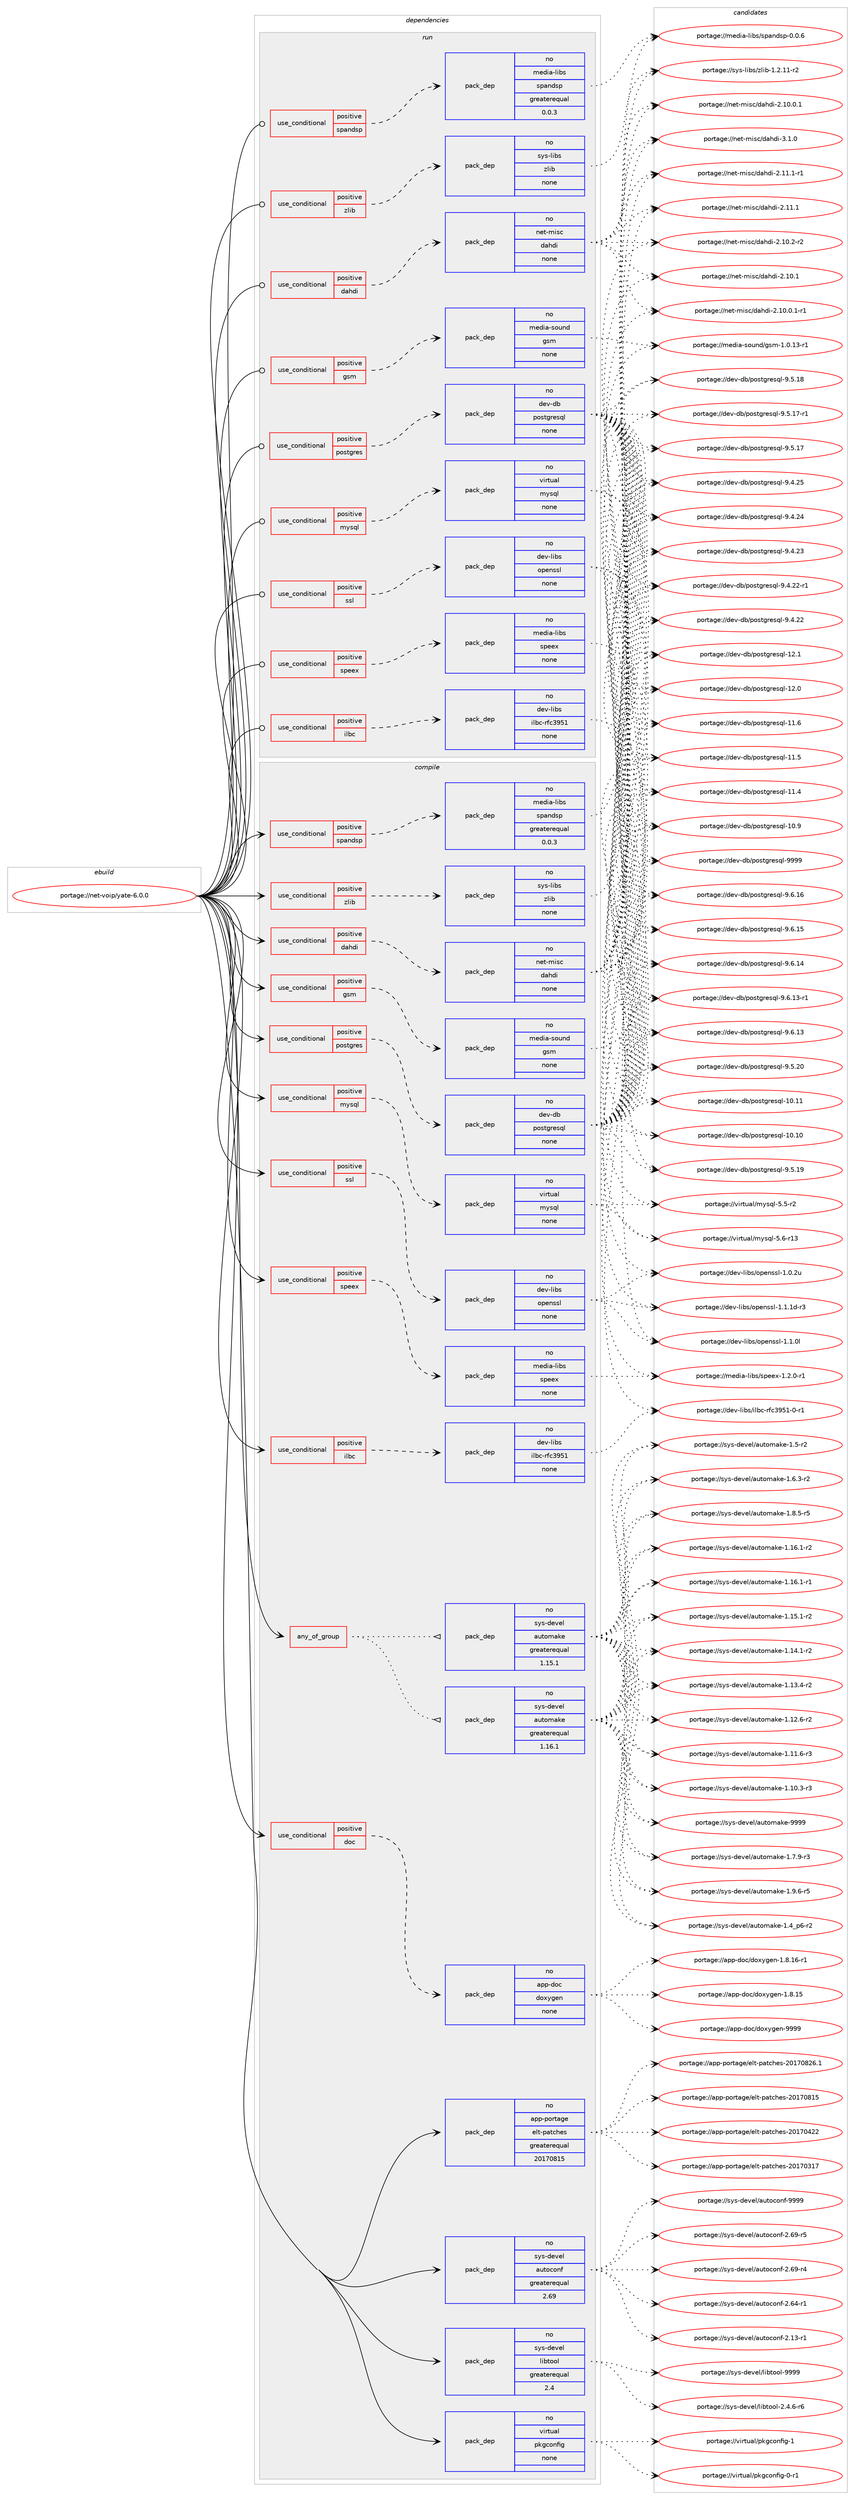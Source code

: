 digraph prolog {

# *************
# Graph options
# *************

newrank=true;
concentrate=true;
compound=true;
graph [rankdir=LR,fontname=Helvetica,fontsize=10,ranksep=1.5];#, ranksep=2.5, nodesep=0.2];
edge  [arrowhead=vee];
node  [fontname=Helvetica,fontsize=10];

# **********
# The ebuild
# **********

subgraph cluster_leftcol {
color=gray;
rank=same;
label=<<i>ebuild</i>>;
id [label="portage://net-voip/yate-6.0.0", color=red, width=4, href="../net-voip/yate-6.0.0.svg"];
}

# ****************
# The dependencies
# ****************

subgraph cluster_midcol {
color=gray;
label=<<i>dependencies</i>>;
subgraph cluster_compile {
fillcolor="#eeeeee";
style=filled;
label=<<i>compile</i>>;
subgraph any1754 {
dependency110665 [label=<<TABLE BORDER="0" CELLBORDER="1" CELLSPACING="0" CELLPADDING="4"><TR><TD CELLPADDING="10">any_of_group</TD></TR></TABLE>>, shape=none, color=red];subgraph pack86764 {
dependency110666 [label=<<TABLE BORDER="0" CELLBORDER="1" CELLSPACING="0" CELLPADDING="4" WIDTH="220"><TR><TD ROWSPAN="6" CELLPADDING="30">pack_dep</TD></TR><TR><TD WIDTH="110">no</TD></TR><TR><TD>sys-devel</TD></TR><TR><TD>automake</TD></TR><TR><TD>greaterequal</TD></TR><TR><TD>1.16.1</TD></TR></TABLE>>, shape=none, color=blue];
}
dependency110665:e -> dependency110666:w [weight=20,style="dotted",arrowhead="oinv"];
subgraph pack86765 {
dependency110667 [label=<<TABLE BORDER="0" CELLBORDER="1" CELLSPACING="0" CELLPADDING="4" WIDTH="220"><TR><TD ROWSPAN="6" CELLPADDING="30">pack_dep</TD></TR><TR><TD WIDTH="110">no</TD></TR><TR><TD>sys-devel</TD></TR><TR><TD>automake</TD></TR><TR><TD>greaterequal</TD></TR><TR><TD>1.15.1</TD></TR></TABLE>>, shape=none, color=blue];
}
dependency110665:e -> dependency110667:w [weight=20,style="dotted",arrowhead="oinv"];
}
id:e -> dependency110665:w [weight=20,style="solid",arrowhead="vee"];
subgraph cond22052 {
dependency110668 [label=<<TABLE BORDER="0" CELLBORDER="1" CELLSPACING="0" CELLPADDING="4"><TR><TD ROWSPAN="3" CELLPADDING="10">use_conditional</TD></TR><TR><TD>positive</TD></TR><TR><TD>dahdi</TD></TR></TABLE>>, shape=none, color=red];
subgraph pack86766 {
dependency110669 [label=<<TABLE BORDER="0" CELLBORDER="1" CELLSPACING="0" CELLPADDING="4" WIDTH="220"><TR><TD ROWSPAN="6" CELLPADDING="30">pack_dep</TD></TR><TR><TD WIDTH="110">no</TD></TR><TR><TD>net-misc</TD></TR><TR><TD>dahdi</TD></TR><TR><TD>none</TD></TR><TR><TD></TD></TR></TABLE>>, shape=none, color=blue];
}
dependency110668:e -> dependency110669:w [weight=20,style="dashed",arrowhead="vee"];
}
id:e -> dependency110668:w [weight=20,style="solid",arrowhead="vee"];
subgraph cond22053 {
dependency110670 [label=<<TABLE BORDER="0" CELLBORDER="1" CELLSPACING="0" CELLPADDING="4"><TR><TD ROWSPAN="3" CELLPADDING="10">use_conditional</TD></TR><TR><TD>positive</TD></TR><TR><TD>doc</TD></TR></TABLE>>, shape=none, color=red];
subgraph pack86767 {
dependency110671 [label=<<TABLE BORDER="0" CELLBORDER="1" CELLSPACING="0" CELLPADDING="4" WIDTH="220"><TR><TD ROWSPAN="6" CELLPADDING="30">pack_dep</TD></TR><TR><TD WIDTH="110">no</TD></TR><TR><TD>app-doc</TD></TR><TR><TD>doxygen</TD></TR><TR><TD>none</TD></TR><TR><TD></TD></TR></TABLE>>, shape=none, color=blue];
}
dependency110670:e -> dependency110671:w [weight=20,style="dashed",arrowhead="vee"];
}
id:e -> dependency110670:w [weight=20,style="solid",arrowhead="vee"];
subgraph cond22054 {
dependency110672 [label=<<TABLE BORDER="0" CELLBORDER="1" CELLSPACING="0" CELLPADDING="4"><TR><TD ROWSPAN="3" CELLPADDING="10">use_conditional</TD></TR><TR><TD>positive</TD></TR><TR><TD>gsm</TD></TR></TABLE>>, shape=none, color=red];
subgraph pack86768 {
dependency110673 [label=<<TABLE BORDER="0" CELLBORDER="1" CELLSPACING="0" CELLPADDING="4" WIDTH="220"><TR><TD ROWSPAN="6" CELLPADDING="30">pack_dep</TD></TR><TR><TD WIDTH="110">no</TD></TR><TR><TD>media-sound</TD></TR><TR><TD>gsm</TD></TR><TR><TD>none</TD></TR><TR><TD></TD></TR></TABLE>>, shape=none, color=blue];
}
dependency110672:e -> dependency110673:w [weight=20,style="dashed",arrowhead="vee"];
}
id:e -> dependency110672:w [weight=20,style="solid",arrowhead="vee"];
subgraph cond22055 {
dependency110674 [label=<<TABLE BORDER="0" CELLBORDER="1" CELLSPACING="0" CELLPADDING="4"><TR><TD ROWSPAN="3" CELLPADDING="10">use_conditional</TD></TR><TR><TD>positive</TD></TR><TR><TD>ilbc</TD></TR></TABLE>>, shape=none, color=red];
subgraph pack86769 {
dependency110675 [label=<<TABLE BORDER="0" CELLBORDER="1" CELLSPACING="0" CELLPADDING="4" WIDTH="220"><TR><TD ROWSPAN="6" CELLPADDING="30">pack_dep</TD></TR><TR><TD WIDTH="110">no</TD></TR><TR><TD>dev-libs</TD></TR><TR><TD>ilbc-rfc3951</TD></TR><TR><TD>none</TD></TR><TR><TD></TD></TR></TABLE>>, shape=none, color=blue];
}
dependency110674:e -> dependency110675:w [weight=20,style="dashed",arrowhead="vee"];
}
id:e -> dependency110674:w [weight=20,style="solid",arrowhead="vee"];
subgraph cond22056 {
dependency110676 [label=<<TABLE BORDER="0" CELLBORDER="1" CELLSPACING="0" CELLPADDING="4"><TR><TD ROWSPAN="3" CELLPADDING="10">use_conditional</TD></TR><TR><TD>positive</TD></TR><TR><TD>mysql</TD></TR></TABLE>>, shape=none, color=red];
subgraph pack86770 {
dependency110677 [label=<<TABLE BORDER="0" CELLBORDER="1" CELLSPACING="0" CELLPADDING="4" WIDTH="220"><TR><TD ROWSPAN="6" CELLPADDING="30">pack_dep</TD></TR><TR><TD WIDTH="110">no</TD></TR><TR><TD>virtual</TD></TR><TR><TD>mysql</TD></TR><TR><TD>none</TD></TR><TR><TD></TD></TR></TABLE>>, shape=none, color=blue];
}
dependency110676:e -> dependency110677:w [weight=20,style="dashed",arrowhead="vee"];
}
id:e -> dependency110676:w [weight=20,style="solid",arrowhead="vee"];
subgraph cond22057 {
dependency110678 [label=<<TABLE BORDER="0" CELLBORDER="1" CELLSPACING="0" CELLPADDING="4"><TR><TD ROWSPAN="3" CELLPADDING="10">use_conditional</TD></TR><TR><TD>positive</TD></TR><TR><TD>postgres</TD></TR></TABLE>>, shape=none, color=red];
subgraph pack86771 {
dependency110679 [label=<<TABLE BORDER="0" CELLBORDER="1" CELLSPACING="0" CELLPADDING="4" WIDTH="220"><TR><TD ROWSPAN="6" CELLPADDING="30">pack_dep</TD></TR><TR><TD WIDTH="110">no</TD></TR><TR><TD>dev-db</TD></TR><TR><TD>postgresql</TD></TR><TR><TD>none</TD></TR><TR><TD></TD></TR></TABLE>>, shape=none, color=blue];
}
dependency110678:e -> dependency110679:w [weight=20,style="dashed",arrowhead="vee"];
}
id:e -> dependency110678:w [weight=20,style="solid",arrowhead="vee"];
subgraph cond22058 {
dependency110680 [label=<<TABLE BORDER="0" CELLBORDER="1" CELLSPACING="0" CELLPADDING="4"><TR><TD ROWSPAN="3" CELLPADDING="10">use_conditional</TD></TR><TR><TD>positive</TD></TR><TR><TD>spandsp</TD></TR></TABLE>>, shape=none, color=red];
subgraph pack86772 {
dependency110681 [label=<<TABLE BORDER="0" CELLBORDER="1" CELLSPACING="0" CELLPADDING="4" WIDTH="220"><TR><TD ROWSPAN="6" CELLPADDING="30">pack_dep</TD></TR><TR><TD WIDTH="110">no</TD></TR><TR><TD>media-libs</TD></TR><TR><TD>spandsp</TD></TR><TR><TD>greaterequal</TD></TR><TR><TD>0.0.3</TD></TR></TABLE>>, shape=none, color=blue];
}
dependency110680:e -> dependency110681:w [weight=20,style="dashed",arrowhead="vee"];
}
id:e -> dependency110680:w [weight=20,style="solid",arrowhead="vee"];
subgraph cond22059 {
dependency110682 [label=<<TABLE BORDER="0" CELLBORDER="1" CELLSPACING="0" CELLPADDING="4"><TR><TD ROWSPAN="3" CELLPADDING="10">use_conditional</TD></TR><TR><TD>positive</TD></TR><TR><TD>speex</TD></TR></TABLE>>, shape=none, color=red];
subgraph pack86773 {
dependency110683 [label=<<TABLE BORDER="0" CELLBORDER="1" CELLSPACING="0" CELLPADDING="4" WIDTH="220"><TR><TD ROWSPAN="6" CELLPADDING="30">pack_dep</TD></TR><TR><TD WIDTH="110">no</TD></TR><TR><TD>media-libs</TD></TR><TR><TD>speex</TD></TR><TR><TD>none</TD></TR><TR><TD></TD></TR></TABLE>>, shape=none, color=blue];
}
dependency110682:e -> dependency110683:w [weight=20,style="dashed",arrowhead="vee"];
}
id:e -> dependency110682:w [weight=20,style="solid",arrowhead="vee"];
subgraph cond22060 {
dependency110684 [label=<<TABLE BORDER="0" CELLBORDER="1" CELLSPACING="0" CELLPADDING="4"><TR><TD ROWSPAN="3" CELLPADDING="10">use_conditional</TD></TR><TR><TD>positive</TD></TR><TR><TD>ssl</TD></TR></TABLE>>, shape=none, color=red];
subgraph pack86774 {
dependency110685 [label=<<TABLE BORDER="0" CELLBORDER="1" CELLSPACING="0" CELLPADDING="4" WIDTH="220"><TR><TD ROWSPAN="6" CELLPADDING="30">pack_dep</TD></TR><TR><TD WIDTH="110">no</TD></TR><TR><TD>dev-libs</TD></TR><TR><TD>openssl</TD></TR><TR><TD>none</TD></TR><TR><TD></TD></TR></TABLE>>, shape=none, color=blue];
}
dependency110684:e -> dependency110685:w [weight=20,style="dashed",arrowhead="vee"];
}
id:e -> dependency110684:w [weight=20,style="solid",arrowhead="vee"];
subgraph cond22061 {
dependency110686 [label=<<TABLE BORDER="0" CELLBORDER="1" CELLSPACING="0" CELLPADDING="4"><TR><TD ROWSPAN="3" CELLPADDING="10">use_conditional</TD></TR><TR><TD>positive</TD></TR><TR><TD>zlib</TD></TR></TABLE>>, shape=none, color=red];
subgraph pack86775 {
dependency110687 [label=<<TABLE BORDER="0" CELLBORDER="1" CELLSPACING="0" CELLPADDING="4" WIDTH="220"><TR><TD ROWSPAN="6" CELLPADDING="30">pack_dep</TD></TR><TR><TD WIDTH="110">no</TD></TR><TR><TD>sys-libs</TD></TR><TR><TD>zlib</TD></TR><TR><TD>none</TD></TR><TR><TD></TD></TR></TABLE>>, shape=none, color=blue];
}
dependency110686:e -> dependency110687:w [weight=20,style="dashed",arrowhead="vee"];
}
id:e -> dependency110686:w [weight=20,style="solid",arrowhead="vee"];
subgraph pack86776 {
dependency110688 [label=<<TABLE BORDER="0" CELLBORDER="1" CELLSPACING="0" CELLPADDING="4" WIDTH="220"><TR><TD ROWSPAN="6" CELLPADDING="30">pack_dep</TD></TR><TR><TD WIDTH="110">no</TD></TR><TR><TD>app-portage</TD></TR><TR><TD>elt-patches</TD></TR><TR><TD>greaterequal</TD></TR><TR><TD>20170815</TD></TR></TABLE>>, shape=none, color=blue];
}
id:e -> dependency110688:w [weight=20,style="solid",arrowhead="vee"];
subgraph pack86777 {
dependency110689 [label=<<TABLE BORDER="0" CELLBORDER="1" CELLSPACING="0" CELLPADDING="4" WIDTH="220"><TR><TD ROWSPAN="6" CELLPADDING="30">pack_dep</TD></TR><TR><TD WIDTH="110">no</TD></TR><TR><TD>sys-devel</TD></TR><TR><TD>autoconf</TD></TR><TR><TD>greaterequal</TD></TR><TR><TD>2.69</TD></TR></TABLE>>, shape=none, color=blue];
}
id:e -> dependency110689:w [weight=20,style="solid",arrowhead="vee"];
subgraph pack86778 {
dependency110690 [label=<<TABLE BORDER="0" CELLBORDER="1" CELLSPACING="0" CELLPADDING="4" WIDTH="220"><TR><TD ROWSPAN="6" CELLPADDING="30">pack_dep</TD></TR><TR><TD WIDTH="110">no</TD></TR><TR><TD>sys-devel</TD></TR><TR><TD>libtool</TD></TR><TR><TD>greaterequal</TD></TR><TR><TD>2.4</TD></TR></TABLE>>, shape=none, color=blue];
}
id:e -> dependency110690:w [weight=20,style="solid",arrowhead="vee"];
subgraph pack86779 {
dependency110691 [label=<<TABLE BORDER="0" CELLBORDER="1" CELLSPACING="0" CELLPADDING="4" WIDTH="220"><TR><TD ROWSPAN="6" CELLPADDING="30">pack_dep</TD></TR><TR><TD WIDTH="110">no</TD></TR><TR><TD>virtual</TD></TR><TR><TD>pkgconfig</TD></TR><TR><TD>none</TD></TR><TR><TD></TD></TR></TABLE>>, shape=none, color=blue];
}
id:e -> dependency110691:w [weight=20,style="solid",arrowhead="vee"];
}
subgraph cluster_compileandrun {
fillcolor="#eeeeee";
style=filled;
label=<<i>compile and run</i>>;
}
subgraph cluster_run {
fillcolor="#eeeeee";
style=filled;
label=<<i>run</i>>;
subgraph cond22062 {
dependency110692 [label=<<TABLE BORDER="0" CELLBORDER="1" CELLSPACING="0" CELLPADDING="4"><TR><TD ROWSPAN="3" CELLPADDING="10">use_conditional</TD></TR><TR><TD>positive</TD></TR><TR><TD>dahdi</TD></TR></TABLE>>, shape=none, color=red];
subgraph pack86780 {
dependency110693 [label=<<TABLE BORDER="0" CELLBORDER="1" CELLSPACING="0" CELLPADDING="4" WIDTH="220"><TR><TD ROWSPAN="6" CELLPADDING="30">pack_dep</TD></TR><TR><TD WIDTH="110">no</TD></TR><TR><TD>net-misc</TD></TR><TR><TD>dahdi</TD></TR><TR><TD>none</TD></TR><TR><TD></TD></TR></TABLE>>, shape=none, color=blue];
}
dependency110692:e -> dependency110693:w [weight=20,style="dashed",arrowhead="vee"];
}
id:e -> dependency110692:w [weight=20,style="solid",arrowhead="odot"];
subgraph cond22063 {
dependency110694 [label=<<TABLE BORDER="0" CELLBORDER="1" CELLSPACING="0" CELLPADDING="4"><TR><TD ROWSPAN="3" CELLPADDING="10">use_conditional</TD></TR><TR><TD>positive</TD></TR><TR><TD>gsm</TD></TR></TABLE>>, shape=none, color=red];
subgraph pack86781 {
dependency110695 [label=<<TABLE BORDER="0" CELLBORDER="1" CELLSPACING="0" CELLPADDING="4" WIDTH="220"><TR><TD ROWSPAN="6" CELLPADDING="30">pack_dep</TD></TR><TR><TD WIDTH="110">no</TD></TR><TR><TD>media-sound</TD></TR><TR><TD>gsm</TD></TR><TR><TD>none</TD></TR><TR><TD></TD></TR></TABLE>>, shape=none, color=blue];
}
dependency110694:e -> dependency110695:w [weight=20,style="dashed",arrowhead="vee"];
}
id:e -> dependency110694:w [weight=20,style="solid",arrowhead="odot"];
subgraph cond22064 {
dependency110696 [label=<<TABLE BORDER="0" CELLBORDER="1" CELLSPACING="0" CELLPADDING="4"><TR><TD ROWSPAN="3" CELLPADDING="10">use_conditional</TD></TR><TR><TD>positive</TD></TR><TR><TD>ilbc</TD></TR></TABLE>>, shape=none, color=red];
subgraph pack86782 {
dependency110697 [label=<<TABLE BORDER="0" CELLBORDER="1" CELLSPACING="0" CELLPADDING="4" WIDTH="220"><TR><TD ROWSPAN="6" CELLPADDING="30">pack_dep</TD></TR><TR><TD WIDTH="110">no</TD></TR><TR><TD>dev-libs</TD></TR><TR><TD>ilbc-rfc3951</TD></TR><TR><TD>none</TD></TR><TR><TD></TD></TR></TABLE>>, shape=none, color=blue];
}
dependency110696:e -> dependency110697:w [weight=20,style="dashed",arrowhead="vee"];
}
id:e -> dependency110696:w [weight=20,style="solid",arrowhead="odot"];
subgraph cond22065 {
dependency110698 [label=<<TABLE BORDER="0" CELLBORDER="1" CELLSPACING="0" CELLPADDING="4"><TR><TD ROWSPAN="3" CELLPADDING="10">use_conditional</TD></TR><TR><TD>positive</TD></TR><TR><TD>mysql</TD></TR></TABLE>>, shape=none, color=red];
subgraph pack86783 {
dependency110699 [label=<<TABLE BORDER="0" CELLBORDER="1" CELLSPACING="0" CELLPADDING="4" WIDTH="220"><TR><TD ROWSPAN="6" CELLPADDING="30">pack_dep</TD></TR><TR><TD WIDTH="110">no</TD></TR><TR><TD>virtual</TD></TR><TR><TD>mysql</TD></TR><TR><TD>none</TD></TR><TR><TD></TD></TR></TABLE>>, shape=none, color=blue];
}
dependency110698:e -> dependency110699:w [weight=20,style="dashed",arrowhead="vee"];
}
id:e -> dependency110698:w [weight=20,style="solid",arrowhead="odot"];
subgraph cond22066 {
dependency110700 [label=<<TABLE BORDER="0" CELLBORDER="1" CELLSPACING="0" CELLPADDING="4"><TR><TD ROWSPAN="3" CELLPADDING="10">use_conditional</TD></TR><TR><TD>positive</TD></TR><TR><TD>postgres</TD></TR></TABLE>>, shape=none, color=red];
subgraph pack86784 {
dependency110701 [label=<<TABLE BORDER="0" CELLBORDER="1" CELLSPACING="0" CELLPADDING="4" WIDTH="220"><TR><TD ROWSPAN="6" CELLPADDING="30">pack_dep</TD></TR><TR><TD WIDTH="110">no</TD></TR><TR><TD>dev-db</TD></TR><TR><TD>postgresql</TD></TR><TR><TD>none</TD></TR><TR><TD></TD></TR></TABLE>>, shape=none, color=blue];
}
dependency110700:e -> dependency110701:w [weight=20,style="dashed",arrowhead="vee"];
}
id:e -> dependency110700:w [weight=20,style="solid",arrowhead="odot"];
subgraph cond22067 {
dependency110702 [label=<<TABLE BORDER="0" CELLBORDER="1" CELLSPACING="0" CELLPADDING="4"><TR><TD ROWSPAN="3" CELLPADDING="10">use_conditional</TD></TR><TR><TD>positive</TD></TR><TR><TD>spandsp</TD></TR></TABLE>>, shape=none, color=red];
subgraph pack86785 {
dependency110703 [label=<<TABLE BORDER="0" CELLBORDER="1" CELLSPACING="0" CELLPADDING="4" WIDTH="220"><TR><TD ROWSPAN="6" CELLPADDING="30">pack_dep</TD></TR><TR><TD WIDTH="110">no</TD></TR><TR><TD>media-libs</TD></TR><TR><TD>spandsp</TD></TR><TR><TD>greaterequal</TD></TR><TR><TD>0.0.3</TD></TR></TABLE>>, shape=none, color=blue];
}
dependency110702:e -> dependency110703:w [weight=20,style="dashed",arrowhead="vee"];
}
id:e -> dependency110702:w [weight=20,style="solid",arrowhead="odot"];
subgraph cond22068 {
dependency110704 [label=<<TABLE BORDER="0" CELLBORDER="1" CELLSPACING="0" CELLPADDING="4"><TR><TD ROWSPAN="3" CELLPADDING="10">use_conditional</TD></TR><TR><TD>positive</TD></TR><TR><TD>speex</TD></TR></TABLE>>, shape=none, color=red];
subgraph pack86786 {
dependency110705 [label=<<TABLE BORDER="0" CELLBORDER="1" CELLSPACING="0" CELLPADDING="4" WIDTH="220"><TR><TD ROWSPAN="6" CELLPADDING="30">pack_dep</TD></TR><TR><TD WIDTH="110">no</TD></TR><TR><TD>media-libs</TD></TR><TR><TD>speex</TD></TR><TR><TD>none</TD></TR><TR><TD></TD></TR></TABLE>>, shape=none, color=blue];
}
dependency110704:e -> dependency110705:w [weight=20,style="dashed",arrowhead="vee"];
}
id:e -> dependency110704:w [weight=20,style="solid",arrowhead="odot"];
subgraph cond22069 {
dependency110706 [label=<<TABLE BORDER="0" CELLBORDER="1" CELLSPACING="0" CELLPADDING="4"><TR><TD ROWSPAN="3" CELLPADDING="10">use_conditional</TD></TR><TR><TD>positive</TD></TR><TR><TD>ssl</TD></TR></TABLE>>, shape=none, color=red];
subgraph pack86787 {
dependency110707 [label=<<TABLE BORDER="0" CELLBORDER="1" CELLSPACING="0" CELLPADDING="4" WIDTH="220"><TR><TD ROWSPAN="6" CELLPADDING="30">pack_dep</TD></TR><TR><TD WIDTH="110">no</TD></TR><TR><TD>dev-libs</TD></TR><TR><TD>openssl</TD></TR><TR><TD>none</TD></TR><TR><TD></TD></TR></TABLE>>, shape=none, color=blue];
}
dependency110706:e -> dependency110707:w [weight=20,style="dashed",arrowhead="vee"];
}
id:e -> dependency110706:w [weight=20,style="solid",arrowhead="odot"];
subgraph cond22070 {
dependency110708 [label=<<TABLE BORDER="0" CELLBORDER="1" CELLSPACING="0" CELLPADDING="4"><TR><TD ROWSPAN="3" CELLPADDING="10">use_conditional</TD></TR><TR><TD>positive</TD></TR><TR><TD>zlib</TD></TR></TABLE>>, shape=none, color=red];
subgraph pack86788 {
dependency110709 [label=<<TABLE BORDER="0" CELLBORDER="1" CELLSPACING="0" CELLPADDING="4" WIDTH="220"><TR><TD ROWSPAN="6" CELLPADDING="30">pack_dep</TD></TR><TR><TD WIDTH="110">no</TD></TR><TR><TD>sys-libs</TD></TR><TR><TD>zlib</TD></TR><TR><TD>none</TD></TR><TR><TD></TD></TR></TABLE>>, shape=none, color=blue];
}
dependency110708:e -> dependency110709:w [weight=20,style="dashed",arrowhead="vee"];
}
id:e -> dependency110708:w [weight=20,style="solid",arrowhead="odot"];
}
}

# **************
# The candidates
# **************

subgraph cluster_choices {
rank=same;
color=gray;
label=<<i>candidates</i>>;

subgraph choice86764 {
color=black;
nodesep=1;
choice115121115451001011181011084797117116111109971071014557575757 [label="portage://sys-devel/automake-9999", color=red, width=4,href="../sys-devel/automake-9999.svg"];
choice115121115451001011181011084797117116111109971071014549465746544511453 [label="portage://sys-devel/automake-1.9.6-r5", color=red, width=4,href="../sys-devel/automake-1.9.6-r5.svg"];
choice115121115451001011181011084797117116111109971071014549465646534511453 [label="portage://sys-devel/automake-1.8.5-r5", color=red, width=4,href="../sys-devel/automake-1.8.5-r5.svg"];
choice115121115451001011181011084797117116111109971071014549465546574511451 [label="portage://sys-devel/automake-1.7.9-r3", color=red, width=4,href="../sys-devel/automake-1.7.9-r3.svg"];
choice115121115451001011181011084797117116111109971071014549465446514511450 [label="portage://sys-devel/automake-1.6.3-r2", color=red, width=4,href="../sys-devel/automake-1.6.3-r2.svg"];
choice11512111545100101118101108479711711611110997107101454946534511450 [label="portage://sys-devel/automake-1.5-r2", color=red, width=4,href="../sys-devel/automake-1.5-r2.svg"];
choice115121115451001011181011084797117116111109971071014549465295112544511450 [label="portage://sys-devel/automake-1.4_p6-r2", color=red, width=4,href="../sys-devel/automake-1.4_p6-r2.svg"];
choice11512111545100101118101108479711711611110997107101454946495446494511450 [label="portage://sys-devel/automake-1.16.1-r2", color=red, width=4,href="../sys-devel/automake-1.16.1-r2.svg"];
choice11512111545100101118101108479711711611110997107101454946495446494511449 [label="portage://sys-devel/automake-1.16.1-r1", color=red, width=4,href="../sys-devel/automake-1.16.1-r1.svg"];
choice11512111545100101118101108479711711611110997107101454946495346494511450 [label="portage://sys-devel/automake-1.15.1-r2", color=red, width=4,href="../sys-devel/automake-1.15.1-r2.svg"];
choice11512111545100101118101108479711711611110997107101454946495246494511450 [label="portage://sys-devel/automake-1.14.1-r2", color=red, width=4,href="../sys-devel/automake-1.14.1-r2.svg"];
choice11512111545100101118101108479711711611110997107101454946495146524511450 [label="portage://sys-devel/automake-1.13.4-r2", color=red, width=4,href="../sys-devel/automake-1.13.4-r2.svg"];
choice11512111545100101118101108479711711611110997107101454946495046544511450 [label="portage://sys-devel/automake-1.12.6-r2", color=red, width=4,href="../sys-devel/automake-1.12.6-r2.svg"];
choice11512111545100101118101108479711711611110997107101454946494946544511451 [label="portage://sys-devel/automake-1.11.6-r3", color=red, width=4,href="../sys-devel/automake-1.11.6-r3.svg"];
choice11512111545100101118101108479711711611110997107101454946494846514511451 [label="portage://sys-devel/automake-1.10.3-r3", color=red, width=4,href="../sys-devel/automake-1.10.3-r3.svg"];
dependency110666:e -> choice115121115451001011181011084797117116111109971071014557575757:w [style=dotted,weight="100"];
dependency110666:e -> choice115121115451001011181011084797117116111109971071014549465746544511453:w [style=dotted,weight="100"];
dependency110666:e -> choice115121115451001011181011084797117116111109971071014549465646534511453:w [style=dotted,weight="100"];
dependency110666:e -> choice115121115451001011181011084797117116111109971071014549465546574511451:w [style=dotted,weight="100"];
dependency110666:e -> choice115121115451001011181011084797117116111109971071014549465446514511450:w [style=dotted,weight="100"];
dependency110666:e -> choice11512111545100101118101108479711711611110997107101454946534511450:w [style=dotted,weight="100"];
dependency110666:e -> choice115121115451001011181011084797117116111109971071014549465295112544511450:w [style=dotted,weight="100"];
dependency110666:e -> choice11512111545100101118101108479711711611110997107101454946495446494511450:w [style=dotted,weight="100"];
dependency110666:e -> choice11512111545100101118101108479711711611110997107101454946495446494511449:w [style=dotted,weight="100"];
dependency110666:e -> choice11512111545100101118101108479711711611110997107101454946495346494511450:w [style=dotted,weight="100"];
dependency110666:e -> choice11512111545100101118101108479711711611110997107101454946495246494511450:w [style=dotted,weight="100"];
dependency110666:e -> choice11512111545100101118101108479711711611110997107101454946495146524511450:w [style=dotted,weight="100"];
dependency110666:e -> choice11512111545100101118101108479711711611110997107101454946495046544511450:w [style=dotted,weight="100"];
dependency110666:e -> choice11512111545100101118101108479711711611110997107101454946494946544511451:w [style=dotted,weight="100"];
dependency110666:e -> choice11512111545100101118101108479711711611110997107101454946494846514511451:w [style=dotted,weight="100"];
}
subgraph choice86765 {
color=black;
nodesep=1;
choice115121115451001011181011084797117116111109971071014557575757 [label="portage://sys-devel/automake-9999", color=red, width=4,href="../sys-devel/automake-9999.svg"];
choice115121115451001011181011084797117116111109971071014549465746544511453 [label="portage://sys-devel/automake-1.9.6-r5", color=red, width=4,href="../sys-devel/automake-1.9.6-r5.svg"];
choice115121115451001011181011084797117116111109971071014549465646534511453 [label="portage://sys-devel/automake-1.8.5-r5", color=red, width=4,href="../sys-devel/automake-1.8.5-r5.svg"];
choice115121115451001011181011084797117116111109971071014549465546574511451 [label="portage://sys-devel/automake-1.7.9-r3", color=red, width=4,href="../sys-devel/automake-1.7.9-r3.svg"];
choice115121115451001011181011084797117116111109971071014549465446514511450 [label="portage://sys-devel/automake-1.6.3-r2", color=red, width=4,href="../sys-devel/automake-1.6.3-r2.svg"];
choice11512111545100101118101108479711711611110997107101454946534511450 [label="portage://sys-devel/automake-1.5-r2", color=red, width=4,href="../sys-devel/automake-1.5-r2.svg"];
choice115121115451001011181011084797117116111109971071014549465295112544511450 [label="portage://sys-devel/automake-1.4_p6-r2", color=red, width=4,href="../sys-devel/automake-1.4_p6-r2.svg"];
choice11512111545100101118101108479711711611110997107101454946495446494511450 [label="portage://sys-devel/automake-1.16.1-r2", color=red, width=4,href="../sys-devel/automake-1.16.1-r2.svg"];
choice11512111545100101118101108479711711611110997107101454946495446494511449 [label="portage://sys-devel/automake-1.16.1-r1", color=red, width=4,href="../sys-devel/automake-1.16.1-r1.svg"];
choice11512111545100101118101108479711711611110997107101454946495346494511450 [label="portage://sys-devel/automake-1.15.1-r2", color=red, width=4,href="../sys-devel/automake-1.15.1-r2.svg"];
choice11512111545100101118101108479711711611110997107101454946495246494511450 [label="portage://sys-devel/automake-1.14.1-r2", color=red, width=4,href="../sys-devel/automake-1.14.1-r2.svg"];
choice11512111545100101118101108479711711611110997107101454946495146524511450 [label="portage://sys-devel/automake-1.13.4-r2", color=red, width=4,href="../sys-devel/automake-1.13.4-r2.svg"];
choice11512111545100101118101108479711711611110997107101454946495046544511450 [label="portage://sys-devel/automake-1.12.6-r2", color=red, width=4,href="../sys-devel/automake-1.12.6-r2.svg"];
choice11512111545100101118101108479711711611110997107101454946494946544511451 [label="portage://sys-devel/automake-1.11.6-r3", color=red, width=4,href="../sys-devel/automake-1.11.6-r3.svg"];
choice11512111545100101118101108479711711611110997107101454946494846514511451 [label="portage://sys-devel/automake-1.10.3-r3", color=red, width=4,href="../sys-devel/automake-1.10.3-r3.svg"];
dependency110667:e -> choice115121115451001011181011084797117116111109971071014557575757:w [style=dotted,weight="100"];
dependency110667:e -> choice115121115451001011181011084797117116111109971071014549465746544511453:w [style=dotted,weight="100"];
dependency110667:e -> choice115121115451001011181011084797117116111109971071014549465646534511453:w [style=dotted,weight="100"];
dependency110667:e -> choice115121115451001011181011084797117116111109971071014549465546574511451:w [style=dotted,weight="100"];
dependency110667:e -> choice115121115451001011181011084797117116111109971071014549465446514511450:w [style=dotted,weight="100"];
dependency110667:e -> choice11512111545100101118101108479711711611110997107101454946534511450:w [style=dotted,weight="100"];
dependency110667:e -> choice115121115451001011181011084797117116111109971071014549465295112544511450:w [style=dotted,weight="100"];
dependency110667:e -> choice11512111545100101118101108479711711611110997107101454946495446494511450:w [style=dotted,weight="100"];
dependency110667:e -> choice11512111545100101118101108479711711611110997107101454946495446494511449:w [style=dotted,weight="100"];
dependency110667:e -> choice11512111545100101118101108479711711611110997107101454946495346494511450:w [style=dotted,weight="100"];
dependency110667:e -> choice11512111545100101118101108479711711611110997107101454946495246494511450:w [style=dotted,weight="100"];
dependency110667:e -> choice11512111545100101118101108479711711611110997107101454946495146524511450:w [style=dotted,weight="100"];
dependency110667:e -> choice11512111545100101118101108479711711611110997107101454946495046544511450:w [style=dotted,weight="100"];
dependency110667:e -> choice11512111545100101118101108479711711611110997107101454946494946544511451:w [style=dotted,weight="100"];
dependency110667:e -> choice11512111545100101118101108479711711611110997107101454946494846514511451:w [style=dotted,weight="100"];
}
subgraph choice86766 {
color=black;
nodesep=1;
choice11010111645109105115994710097104100105455146494648 [label="portage://net-misc/dahdi-3.1.0", color=red, width=4,href="../net-misc/dahdi-3.1.0.svg"];
choice11010111645109105115994710097104100105455046494946494511449 [label="portage://net-misc/dahdi-2.11.1-r1", color=red, width=4,href="../net-misc/dahdi-2.11.1-r1.svg"];
choice1101011164510910511599471009710410010545504649494649 [label="portage://net-misc/dahdi-2.11.1", color=red, width=4,href="../net-misc/dahdi-2.11.1.svg"];
choice11010111645109105115994710097104100105455046494846504511450 [label="portage://net-misc/dahdi-2.10.2-r2", color=red, width=4,href="../net-misc/dahdi-2.10.2-r2.svg"];
choice1101011164510910511599471009710410010545504649484649 [label="portage://net-misc/dahdi-2.10.1", color=red, width=4,href="../net-misc/dahdi-2.10.1.svg"];
choice110101116451091051159947100971041001054550464948464846494511449 [label="portage://net-misc/dahdi-2.10.0.1-r1", color=red, width=4,href="../net-misc/dahdi-2.10.0.1-r1.svg"];
choice11010111645109105115994710097104100105455046494846484649 [label="portage://net-misc/dahdi-2.10.0.1", color=red, width=4,href="../net-misc/dahdi-2.10.0.1.svg"];
dependency110669:e -> choice11010111645109105115994710097104100105455146494648:w [style=dotted,weight="100"];
dependency110669:e -> choice11010111645109105115994710097104100105455046494946494511449:w [style=dotted,weight="100"];
dependency110669:e -> choice1101011164510910511599471009710410010545504649494649:w [style=dotted,weight="100"];
dependency110669:e -> choice11010111645109105115994710097104100105455046494846504511450:w [style=dotted,weight="100"];
dependency110669:e -> choice1101011164510910511599471009710410010545504649484649:w [style=dotted,weight="100"];
dependency110669:e -> choice110101116451091051159947100971041001054550464948464846494511449:w [style=dotted,weight="100"];
dependency110669:e -> choice11010111645109105115994710097104100105455046494846484649:w [style=dotted,weight="100"];
}
subgraph choice86767 {
color=black;
nodesep=1;
choice971121124510011199471001111201211031011104557575757 [label="portage://app-doc/doxygen-9999", color=red, width=4,href="../app-doc/doxygen-9999.svg"];
choice97112112451001119947100111120121103101110454946564649544511449 [label="portage://app-doc/doxygen-1.8.16-r1", color=red, width=4,href="../app-doc/doxygen-1.8.16-r1.svg"];
choice9711211245100111994710011112012110310111045494656464953 [label="portage://app-doc/doxygen-1.8.15", color=red, width=4,href="../app-doc/doxygen-1.8.15.svg"];
dependency110671:e -> choice971121124510011199471001111201211031011104557575757:w [style=dotted,weight="100"];
dependency110671:e -> choice97112112451001119947100111120121103101110454946564649544511449:w [style=dotted,weight="100"];
dependency110671:e -> choice9711211245100111994710011112012110310111045494656464953:w [style=dotted,weight="100"];
}
subgraph choice86768 {
color=black;
nodesep=1;
choice109101100105974511511111711010047103115109454946484649514511449 [label="portage://media-sound/gsm-1.0.13-r1", color=red, width=4,href="../media-sound/gsm-1.0.13-r1.svg"];
dependency110673:e -> choice109101100105974511511111711010047103115109454946484649514511449:w [style=dotted,weight="100"];
}
subgraph choice86769 {
color=black;
nodesep=1;
choice100101118451081059811547105108989945114102995157534945484511449 [label="portage://dev-libs/ilbc-rfc3951-0-r1", color=red, width=4,href="../dev-libs/ilbc-rfc3951-0-r1.svg"];
dependency110675:e -> choice100101118451081059811547105108989945114102995157534945484511449:w [style=dotted,weight="100"];
}
subgraph choice86770 {
color=black;
nodesep=1;
choice118105114116117971084710912111511310845534654451144951 [label="portage://virtual/mysql-5.6-r13", color=red, width=4,href="../virtual/mysql-5.6-r13.svg"];
choice1181051141161179710847109121115113108455346534511450 [label="portage://virtual/mysql-5.5-r2", color=red, width=4,href="../virtual/mysql-5.5-r2.svg"];
dependency110677:e -> choice118105114116117971084710912111511310845534654451144951:w [style=dotted,weight="100"];
dependency110677:e -> choice1181051141161179710847109121115113108455346534511450:w [style=dotted,weight="100"];
}
subgraph choice86771 {
color=black;
nodesep=1;
choice1001011184510098471121111151161031141011151131084557575757 [label="portage://dev-db/postgresql-9999", color=red, width=4,href="../dev-db/postgresql-9999.svg"];
choice10010111845100984711211111511610311410111511310845574654464954 [label="portage://dev-db/postgresql-9.6.16", color=red, width=4,href="../dev-db/postgresql-9.6.16.svg"];
choice10010111845100984711211111511610311410111511310845574654464953 [label="portage://dev-db/postgresql-9.6.15", color=red, width=4,href="../dev-db/postgresql-9.6.15.svg"];
choice10010111845100984711211111511610311410111511310845574654464952 [label="portage://dev-db/postgresql-9.6.14", color=red, width=4,href="../dev-db/postgresql-9.6.14.svg"];
choice100101118451009847112111115116103114101115113108455746544649514511449 [label="portage://dev-db/postgresql-9.6.13-r1", color=red, width=4,href="../dev-db/postgresql-9.6.13-r1.svg"];
choice10010111845100984711211111511610311410111511310845574654464951 [label="portage://dev-db/postgresql-9.6.13", color=red, width=4,href="../dev-db/postgresql-9.6.13.svg"];
choice10010111845100984711211111511610311410111511310845574653465048 [label="portage://dev-db/postgresql-9.5.20", color=red, width=4,href="../dev-db/postgresql-9.5.20.svg"];
choice10010111845100984711211111511610311410111511310845574653464957 [label="portage://dev-db/postgresql-9.5.19", color=red, width=4,href="../dev-db/postgresql-9.5.19.svg"];
choice10010111845100984711211111511610311410111511310845574653464956 [label="portage://dev-db/postgresql-9.5.18", color=red, width=4,href="../dev-db/postgresql-9.5.18.svg"];
choice100101118451009847112111115116103114101115113108455746534649554511449 [label="portage://dev-db/postgresql-9.5.17-r1", color=red, width=4,href="../dev-db/postgresql-9.5.17-r1.svg"];
choice10010111845100984711211111511610311410111511310845574653464955 [label="portage://dev-db/postgresql-9.5.17", color=red, width=4,href="../dev-db/postgresql-9.5.17.svg"];
choice10010111845100984711211111511610311410111511310845574652465053 [label="portage://dev-db/postgresql-9.4.25", color=red, width=4,href="../dev-db/postgresql-9.4.25.svg"];
choice10010111845100984711211111511610311410111511310845574652465052 [label="portage://dev-db/postgresql-9.4.24", color=red, width=4,href="../dev-db/postgresql-9.4.24.svg"];
choice10010111845100984711211111511610311410111511310845574652465051 [label="portage://dev-db/postgresql-9.4.23", color=red, width=4,href="../dev-db/postgresql-9.4.23.svg"];
choice100101118451009847112111115116103114101115113108455746524650504511449 [label="portage://dev-db/postgresql-9.4.22-r1", color=red, width=4,href="../dev-db/postgresql-9.4.22-r1.svg"];
choice10010111845100984711211111511610311410111511310845574652465050 [label="portage://dev-db/postgresql-9.4.22", color=red, width=4,href="../dev-db/postgresql-9.4.22.svg"];
choice1001011184510098471121111151161031141011151131084549504649 [label="portage://dev-db/postgresql-12.1", color=red, width=4,href="../dev-db/postgresql-12.1.svg"];
choice1001011184510098471121111151161031141011151131084549504648 [label="portage://dev-db/postgresql-12.0", color=red, width=4,href="../dev-db/postgresql-12.0.svg"];
choice1001011184510098471121111151161031141011151131084549494654 [label="portage://dev-db/postgresql-11.6", color=red, width=4,href="../dev-db/postgresql-11.6.svg"];
choice1001011184510098471121111151161031141011151131084549494653 [label="portage://dev-db/postgresql-11.5", color=red, width=4,href="../dev-db/postgresql-11.5.svg"];
choice1001011184510098471121111151161031141011151131084549494652 [label="portage://dev-db/postgresql-11.4", color=red, width=4,href="../dev-db/postgresql-11.4.svg"];
choice1001011184510098471121111151161031141011151131084549484657 [label="portage://dev-db/postgresql-10.9", color=red, width=4,href="../dev-db/postgresql-10.9.svg"];
choice100101118451009847112111115116103114101115113108454948464949 [label="portage://dev-db/postgresql-10.11", color=red, width=4,href="../dev-db/postgresql-10.11.svg"];
choice100101118451009847112111115116103114101115113108454948464948 [label="portage://dev-db/postgresql-10.10", color=red, width=4,href="../dev-db/postgresql-10.10.svg"];
dependency110679:e -> choice1001011184510098471121111151161031141011151131084557575757:w [style=dotted,weight="100"];
dependency110679:e -> choice10010111845100984711211111511610311410111511310845574654464954:w [style=dotted,weight="100"];
dependency110679:e -> choice10010111845100984711211111511610311410111511310845574654464953:w [style=dotted,weight="100"];
dependency110679:e -> choice10010111845100984711211111511610311410111511310845574654464952:w [style=dotted,weight="100"];
dependency110679:e -> choice100101118451009847112111115116103114101115113108455746544649514511449:w [style=dotted,weight="100"];
dependency110679:e -> choice10010111845100984711211111511610311410111511310845574654464951:w [style=dotted,weight="100"];
dependency110679:e -> choice10010111845100984711211111511610311410111511310845574653465048:w [style=dotted,weight="100"];
dependency110679:e -> choice10010111845100984711211111511610311410111511310845574653464957:w [style=dotted,weight="100"];
dependency110679:e -> choice10010111845100984711211111511610311410111511310845574653464956:w [style=dotted,weight="100"];
dependency110679:e -> choice100101118451009847112111115116103114101115113108455746534649554511449:w [style=dotted,weight="100"];
dependency110679:e -> choice10010111845100984711211111511610311410111511310845574653464955:w [style=dotted,weight="100"];
dependency110679:e -> choice10010111845100984711211111511610311410111511310845574652465053:w [style=dotted,weight="100"];
dependency110679:e -> choice10010111845100984711211111511610311410111511310845574652465052:w [style=dotted,weight="100"];
dependency110679:e -> choice10010111845100984711211111511610311410111511310845574652465051:w [style=dotted,weight="100"];
dependency110679:e -> choice100101118451009847112111115116103114101115113108455746524650504511449:w [style=dotted,weight="100"];
dependency110679:e -> choice10010111845100984711211111511610311410111511310845574652465050:w [style=dotted,weight="100"];
dependency110679:e -> choice1001011184510098471121111151161031141011151131084549504649:w [style=dotted,weight="100"];
dependency110679:e -> choice1001011184510098471121111151161031141011151131084549504648:w [style=dotted,weight="100"];
dependency110679:e -> choice1001011184510098471121111151161031141011151131084549494654:w [style=dotted,weight="100"];
dependency110679:e -> choice1001011184510098471121111151161031141011151131084549494653:w [style=dotted,weight="100"];
dependency110679:e -> choice1001011184510098471121111151161031141011151131084549494652:w [style=dotted,weight="100"];
dependency110679:e -> choice1001011184510098471121111151161031141011151131084549484657:w [style=dotted,weight="100"];
dependency110679:e -> choice100101118451009847112111115116103114101115113108454948464949:w [style=dotted,weight="100"];
dependency110679:e -> choice100101118451009847112111115116103114101115113108454948464948:w [style=dotted,weight="100"];
}
subgraph choice86772 {
color=black;
nodesep=1;
choice1091011001059745108105981154711511297110100115112454846484654 [label="portage://media-libs/spandsp-0.0.6", color=red, width=4,href="../media-libs/spandsp-0.0.6.svg"];
dependency110681:e -> choice1091011001059745108105981154711511297110100115112454846484654:w [style=dotted,weight="100"];
}
subgraph choice86773 {
color=black;
nodesep=1;
choice109101100105974510810598115471151121011011204549465046484511449 [label="portage://media-libs/speex-1.2.0-r1", color=red, width=4,href="../media-libs/speex-1.2.0-r1.svg"];
dependency110683:e -> choice109101100105974510810598115471151121011011204549465046484511449:w [style=dotted,weight="100"];
}
subgraph choice86774 {
color=black;
nodesep=1;
choice1001011184510810598115471111121011101151151084549464946491004511451 [label="portage://dev-libs/openssl-1.1.1d-r3", color=red, width=4,href="../dev-libs/openssl-1.1.1d-r3.svg"];
choice100101118451081059811547111112101110115115108454946494648108 [label="portage://dev-libs/openssl-1.1.0l", color=red, width=4,href="../dev-libs/openssl-1.1.0l.svg"];
choice100101118451081059811547111112101110115115108454946484650117 [label="portage://dev-libs/openssl-1.0.2u", color=red, width=4,href="../dev-libs/openssl-1.0.2u.svg"];
dependency110685:e -> choice1001011184510810598115471111121011101151151084549464946491004511451:w [style=dotted,weight="100"];
dependency110685:e -> choice100101118451081059811547111112101110115115108454946494648108:w [style=dotted,weight="100"];
dependency110685:e -> choice100101118451081059811547111112101110115115108454946484650117:w [style=dotted,weight="100"];
}
subgraph choice86775 {
color=black;
nodesep=1;
choice11512111545108105981154712210810598454946504649494511450 [label="portage://sys-libs/zlib-1.2.11-r2", color=red, width=4,href="../sys-libs/zlib-1.2.11-r2.svg"];
dependency110687:e -> choice11512111545108105981154712210810598454946504649494511450:w [style=dotted,weight="100"];
}
subgraph choice86776 {
color=black;
nodesep=1;
choice971121124511211111411697103101471011081164511297116991041011154550484955485650544649 [label="portage://app-portage/elt-patches-20170826.1", color=red, width=4,href="../app-portage/elt-patches-20170826.1.svg"];
choice97112112451121111141169710310147101108116451129711699104101115455048495548564953 [label="portage://app-portage/elt-patches-20170815", color=red, width=4,href="../app-portage/elt-patches-20170815.svg"];
choice97112112451121111141169710310147101108116451129711699104101115455048495548525050 [label="portage://app-portage/elt-patches-20170422", color=red, width=4,href="../app-portage/elt-patches-20170422.svg"];
choice97112112451121111141169710310147101108116451129711699104101115455048495548514955 [label="portage://app-portage/elt-patches-20170317", color=red, width=4,href="../app-portage/elt-patches-20170317.svg"];
dependency110688:e -> choice971121124511211111411697103101471011081164511297116991041011154550484955485650544649:w [style=dotted,weight="100"];
dependency110688:e -> choice97112112451121111141169710310147101108116451129711699104101115455048495548564953:w [style=dotted,weight="100"];
dependency110688:e -> choice97112112451121111141169710310147101108116451129711699104101115455048495548525050:w [style=dotted,weight="100"];
dependency110688:e -> choice97112112451121111141169710310147101108116451129711699104101115455048495548514955:w [style=dotted,weight="100"];
}
subgraph choice86777 {
color=black;
nodesep=1;
choice115121115451001011181011084797117116111991111101024557575757 [label="portage://sys-devel/autoconf-9999", color=red, width=4,href="../sys-devel/autoconf-9999.svg"];
choice1151211154510010111810110847971171161119911111010245504654574511453 [label="portage://sys-devel/autoconf-2.69-r5", color=red, width=4,href="../sys-devel/autoconf-2.69-r5.svg"];
choice1151211154510010111810110847971171161119911111010245504654574511452 [label="portage://sys-devel/autoconf-2.69-r4", color=red, width=4,href="../sys-devel/autoconf-2.69-r4.svg"];
choice1151211154510010111810110847971171161119911111010245504654524511449 [label="portage://sys-devel/autoconf-2.64-r1", color=red, width=4,href="../sys-devel/autoconf-2.64-r1.svg"];
choice1151211154510010111810110847971171161119911111010245504649514511449 [label="portage://sys-devel/autoconf-2.13-r1", color=red, width=4,href="../sys-devel/autoconf-2.13-r1.svg"];
dependency110689:e -> choice115121115451001011181011084797117116111991111101024557575757:w [style=dotted,weight="100"];
dependency110689:e -> choice1151211154510010111810110847971171161119911111010245504654574511453:w [style=dotted,weight="100"];
dependency110689:e -> choice1151211154510010111810110847971171161119911111010245504654574511452:w [style=dotted,weight="100"];
dependency110689:e -> choice1151211154510010111810110847971171161119911111010245504654524511449:w [style=dotted,weight="100"];
dependency110689:e -> choice1151211154510010111810110847971171161119911111010245504649514511449:w [style=dotted,weight="100"];
}
subgraph choice86778 {
color=black;
nodesep=1;
choice1151211154510010111810110847108105981161111111084557575757 [label="portage://sys-devel/libtool-9999", color=red, width=4,href="../sys-devel/libtool-9999.svg"];
choice1151211154510010111810110847108105981161111111084550465246544511454 [label="portage://sys-devel/libtool-2.4.6-r6", color=red, width=4,href="../sys-devel/libtool-2.4.6-r6.svg"];
dependency110690:e -> choice1151211154510010111810110847108105981161111111084557575757:w [style=dotted,weight="100"];
dependency110690:e -> choice1151211154510010111810110847108105981161111111084550465246544511454:w [style=dotted,weight="100"];
}
subgraph choice86779 {
color=black;
nodesep=1;
choice1181051141161179710847112107103991111101021051034549 [label="portage://virtual/pkgconfig-1", color=red, width=4,href="../virtual/pkgconfig-1.svg"];
choice11810511411611797108471121071039911111010210510345484511449 [label="portage://virtual/pkgconfig-0-r1", color=red, width=4,href="../virtual/pkgconfig-0-r1.svg"];
dependency110691:e -> choice1181051141161179710847112107103991111101021051034549:w [style=dotted,weight="100"];
dependency110691:e -> choice11810511411611797108471121071039911111010210510345484511449:w [style=dotted,weight="100"];
}
subgraph choice86780 {
color=black;
nodesep=1;
choice11010111645109105115994710097104100105455146494648 [label="portage://net-misc/dahdi-3.1.0", color=red, width=4,href="../net-misc/dahdi-3.1.0.svg"];
choice11010111645109105115994710097104100105455046494946494511449 [label="portage://net-misc/dahdi-2.11.1-r1", color=red, width=4,href="../net-misc/dahdi-2.11.1-r1.svg"];
choice1101011164510910511599471009710410010545504649494649 [label="portage://net-misc/dahdi-2.11.1", color=red, width=4,href="../net-misc/dahdi-2.11.1.svg"];
choice11010111645109105115994710097104100105455046494846504511450 [label="portage://net-misc/dahdi-2.10.2-r2", color=red, width=4,href="../net-misc/dahdi-2.10.2-r2.svg"];
choice1101011164510910511599471009710410010545504649484649 [label="portage://net-misc/dahdi-2.10.1", color=red, width=4,href="../net-misc/dahdi-2.10.1.svg"];
choice110101116451091051159947100971041001054550464948464846494511449 [label="portage://net-misc/dahdi-2.10.0.1-r1", color=red, width=4,href="../net-misc/dahdi-2.10.0.1-r1.svg"];
choice11010111645109105115994710097104100105455046494846484649 [label="portage://net-misc/dahdi-2.10.0.1", color=red, width=4,href="../net-misc/dahdi-2.10.0.1.svg"];
dependency110693:e -> choice11010111645109105115994710097104100105455146494648:w [style=dotted,weight="100"];
dependency110693:e -> choice11010111645109105115994710097104100105455046494946494511449:w [style=dotted,weight="100"];
dependency110693:e -> choice1101011164510910511599471009710410010545504649494649:w [style=dotted,weight="100"];
dependency110693:e -> choice11010111645109105115994710097104100105455046494846504511450:w [style=dotted,weight="100"];
dependency110693:e -> choice1101011164510910511599471009710410010545504649484649:w [style=dotted,weight="100"];
dependency110693:e -> choice110101116451091051159947100971041001054550464948464846494511449:w [style=dotted,weight="100"];
dependency110693:e -> choice11010111645109105115994710097104100105455046494846484649:w [style=dotted,weight="100"];
}
subgraph choice86781 {
color=black;
nodesep=1;
choice109101100105974511511111711010047103115109454946484649514511449 [label="portage://media-sound/gsm-1.0.13-r1", color=red, width=4,href="../media-sound/gsm-1.0.13-r1.svg"];
dependency110695:e -> choice109101100105974511511111711010047103115109454946484649514511449:w [style=dotted,weight="100"];
}
subgraph choice86782 {
color=black;
nodesep=1;
choice100101118451081059811547105108989945114102995157534945484511449 [label="portage://dev-libs/ilbc-rfc3951-0-r1", color=red, width=4,href="../dev-libs/ilbc-rfc3951-0-r1.svg"];
dependency110697:e -> choice100101118451081059811547105108989945114102995157534945484511449:w [style=dotted,weight="100"];
}
subgraph choice86783 {
color=black;
nodesep=1;
choice118105114116117971084710912111511310845534654451144951 [label="portage://virtual/mysql-5.6-r13", color=red, width=4,href="../virtual/mysql-5.6-r13.svg"];
choice1181051141161179710847109121115113108455346534511450 [label="portage://virtual/mysql-5.5-r2", color=red, width=4,href="../virtual/mysql-5.5-r2.svg"];
dependency110699:e -> choice118105114116117971084710912111511310845534654451144951:w [style=dotted,weight="100"];
dependency110699:e -> choice1181051141161179710847109121115113108455346534511450:w [style=dotted,weight="100"];
}
subgraph choice86784 {
color=black;
nodesep=1;
choice1001011184510098471121111151161031141011151131084557575757 [label="portage://dev-db/postgresql-9999", color=red, width=4,href="../dev-db/postgresql-9999.svg"];
choice10010111845100984711211111511610311410111511310845574654464954 [label="portage://dev-db/postgresql-9.6.16", color=red, width=4,href="../dev-db/postgresql-9.6.16.svg"];
choice10010111845100984711211111511610311410111511310845574654464953 [label="portage://dev-db/postgresql-9.6.15", color=red, width=4,href="../dev-db/postgresql-9.6.15.svg"];
choice10010111845100984711211111511610311410111511310845574654464952 [label="portage://dev-db/postgresql-9.6.14", color=red, width=4,href="../dev-db/postgresql-9.6.14.svg"];
choice100101118451009847112111115116103114101115113108455746544649514511449 [label="portage://dev-db/postgresql-9.6.13-r1", color=red, width=4,href="../dev-db/postgresql-9.6.13-r1.svg"];
choice10010111845100984711211111511610311410111511310845574654464951 [label="portage://dev-db/postgresql-9.6.13", color=red, width=4,href="../dev-db/postgresql-9.6.13.svg"];
choice10010111845100984711211111511610311410111511310845574653465048 [label="portage://dev-db/postgresql-9.5.20", color=red, width=4,href="../dev-db/postgresql-9.5.20.svg"];
choice10010111845100984711211111511610311410111511310845574653464957 [label="portage://dev-db/postgresql-9.5.19", color=red, width=4,href="../dev-db/postgresql-9.5.19.svg"];
choice10010111845100984711211111511610311410111511310845574653464956 [label="portage://dev-db/postgresql-9.5.18", color=red, width=4,href="../dev-db/postgresql-9.5.18.svg"];
choice100101118451009847112111115116103114101115113108455746534649554511449 [label="portage://dev-db/postgresql-9.5.17-r1", color=red, width=4,href="../dev-db/postgresql-9.5.17-r1.svg"];
choice10010111845100984711211111511610311410111511310845574653464955 [label="portage://dev-db/postgresql-9.5.17", color=red, width=4,href="../dev-db/postgresql-9.5.17.svg"];
choice10010111845100984711211111511610311410111511310845574652465053 [label="portage://dev-db/postgresql-9.4.25", color=red, width=4,href="../dev-db/postgresql-9.4.25.svg"];
choice10010111845100984711211111511610311410111511310845574652465052 [label="portage://dev-db/postgresql-9.4.24", color=red, width=4,href="../dev-db/postgresql-9.4.24.svg"];
choice10010111845100984711211111511610311410111511310845574652465051 [label="portage://dev-db/postgresql-9.4.23", color=red, width=4,href="../dev-db/postgresql-9.4.23.svg"];
choice100101118451009847112111115116103114101115113108455746524650504511449 [label="portage://dev-db/postgresql-9.4.22-r1", color=red, width=4,href="../dev-db/postgresql-9.4.22-r1.svg"];
choice10010111845100984711211111511610311410111511310845574652465050 [label="portage://dev-db/postgresql-9.4.22", color=red, width=4,href="../dev-db/postgresql-9.4.22.svg"];
choice1001011184510098471121111151161031141011151131084549504649 [label="portage://dev-db/postgresql-12.1", color=red, width=4,href="../dev-db/postgresql-12.1.svg"];
choice1001011184510098471121111151161031141011151131084549504648 [label="portage://dev-db/postgresql-12.0", color=red, width=4,href="../dev-db/postgresql-12.0.svg"];
choice1001011184510098471121111151161031141011151131084549494654 [label="portage://dev-db/postgresql-11.6", color=red, width=4,href="../dev-db/postgresql-11.6.svg"];
choice1001011184510098471121111151161031141011151131084549494653 [label="portage://dev-db/postgresql-11.5", color=red, width=4,href="../dev-db/postgresql-11.5.svg"];
choice1001011184510098471121111151161031141011151131084549494652 [label="portage://dev-db/postgresql-11.4", color=red, width=4,href="../dev-db/postgresql-11.4.svg"];
choice1001011184510098471121111151161031141011151131084549484657 [label="portage://dev-db/postgresql-10.9", color=red, width=4,href="../dev-db/postgresql-10.9.svg"];
choice100101118451009847112111115116103114101115113108454948464949 [label="portage://dev-db/postgresql-10.11", color=red, width=4,href="../dev-db/postgresql-10.11.svg"];
choice100101118451009847112111115116103114101115113108454948464948 [label="portage://dev-db/postgresql-10.10", color=red, width=4,href="../dev-db/postgresql-10.10.svg"];
dependency110701:e -> choice1001011184510098471121111151161031141011151131084557575757:w [style=dotted,weight="100"];
dependency110701:e -> choice10010111845100984711211111511610311410111511310845574654464954:w [style=dotted,weight="100"];
dependency110701:e -> choice10010111845100984711211111511610311410111511310845574654464953:w [style=dotted,weight="100"];
dependency110701:e -> choice10010111845100984711211111511610311410111511310845574654464952:w [style=dotted,weight="100"];
dependency110701:e -> choice100101118451009847112111115116103114101115113108455746544649514511449:w [style=dotted,weight="100"];
dependency110701:e -> choice10010111845100984711211111511610311410111511310845574654464951:w [style=dotted,weight="100"];
dependency110701:e -> choice10010111845100984711211111511610311410111511310845574653465048:w [style=dotted,weight="100"];
dependency110701:e -> choice10010111845100984711211111511610311410111511310845574653464957:w [style=dotted,weight="100"];
dependency110701:e -> choice10010111845100984711211111511610311410111511310845574653464956:w [style=dotted,weight="100"];
dependency110701:e -> choice100101118451009847112111115116103114101115113108455746534649554511449:w [style=dotted,weight="100"];
dependency110701:e -> choice10010111845100984711211111511610311410111511310845574653464955:w [style=dotted,weight="100"];
dependency110701:e -> choice10010111845100984711211111511610311410111511310845574652465053:w [style=dotted,weight="100"];
dependency110701:e -> choice10010111845100984711211111511610311410111511310845574652465052:w [style=dotted,weight="100"];
dependency110701:e -> choice10010111845100984711211111511610311410111511310845574652465051:w [style=dotted,weight="100"];
dependency110701:e -> choice100101118451009847112111115116103114101115113108455746524650504511449:w [style=dotted,weight="100"];
dependency110701:e -> choice10010111845100984711211111511610311410111511310845574652465050:w [style=dotted,weight="100"];
dependency110701:e -> choice1001011184510098471121111151161031141011151131084549504649:w [style=dotted,weight="100"];
dependency110701:e -> choice1001011184510098471121111151161031141011151131084549504648:w [style=dotted,weight="100"];
dependency110701:e -> choice1001011184510098471121111151161031141011151131084549494654:w [style=dotted,weight="100"];
dependency110701:e -> choice1001011184510098471121111151161031141011151131084549494653:w [style=dotted,weight="100"];
dependency110701:e -> choice1001011184510098471121111151161031141011151131084549494652:w [style=dotted,weight="100"];
dependency110701:e -> choice1001011184510098471121111151161031141011151131084549484657:w [style=dotted,weight="100"];
dependency110701:e -> choice100101118451009847112111115116103114101115113108454948464949:w [style=dotted,weight="100"];
dependency110701:e -> choice100101118451009847112111115116103114101115113108454948464948:w [style=dotted,weight="100"];
}
subgraph choice86785 {
color=black;
nodesep=1;
choice1091011001059745108105981154711511297110100115112454846484654 [label="portage://media-libs/spandsp-0.0.6", color=red, width=4,href="../media-libs/spandsp-0.0.6.svg"];
dependency110703:e -> choice1091011001059745108105981154711511297110100115112454846484654:w [style=dotted,weight="100"];
}
subgraph choice86786 {
color=black;
nodesep=1;
choice109101100105974510810598115471151121011011204549465046484511449 [label="portage://media-libs/speex-1.2.0-r1", color=red, width=4,href="../media-libs/speex-1.2.0-r1.svg"];
dependency110705:e -> choice109101100105974510810598115471151121011011204549465046484511449:w [style=dotted,weight="100"];
}
subgraph choice86787 {
color=black;
nodesep=1;
choice1001011184510810598115471111121011101151151084549464946491004511451 [label="portage://dev-libs/openssl-1.1.1d-r3", color=red, width=4,href="../dev-libs/openssl-1.1.1d-r3.svg"];
choice100101118451081059811547111112101110115115108454946494648108 [label="portage://dev-libs/openssl-1.1.0l", color=red, width=4,href="../dev-libs/openssl-1.1.0l.svg"];
choice100101118451081059811547111112101110115115108454946484650117 [label="portage://dev-libs/openssl-1.0.2u", color=red, width=4,href="../dev-libs/openssl-1.0.2u.svg"];
dependency110707:e -> choice1001011184510810598115471111121011101151151084549464946491004511451:w [style=dotted,weight="100"];
dependency110707:e -> choice100101118451081059811547111112101110115115108454946494648108:w [style=dotted,weight="100"];
dependency110707:e -> choice100101118451081059811547111112101110115115108454946484650117:w [style=dotted,weight="100"];
}
subgraph choice86788 {
color=black;
nodesep=1;
choice11512111545108105981154712210810598454946504649494511450 [label="portage://sys-libs/zlib-1.2.11-r2", color=red, width=4,href="../sys-libs/zlib-1.2.11-r2.svg"];
dependency110709:e -> choice11512111545108105981154712210810598454946504649494511450:w [style=dotted,weight="100"];
}
}

}
